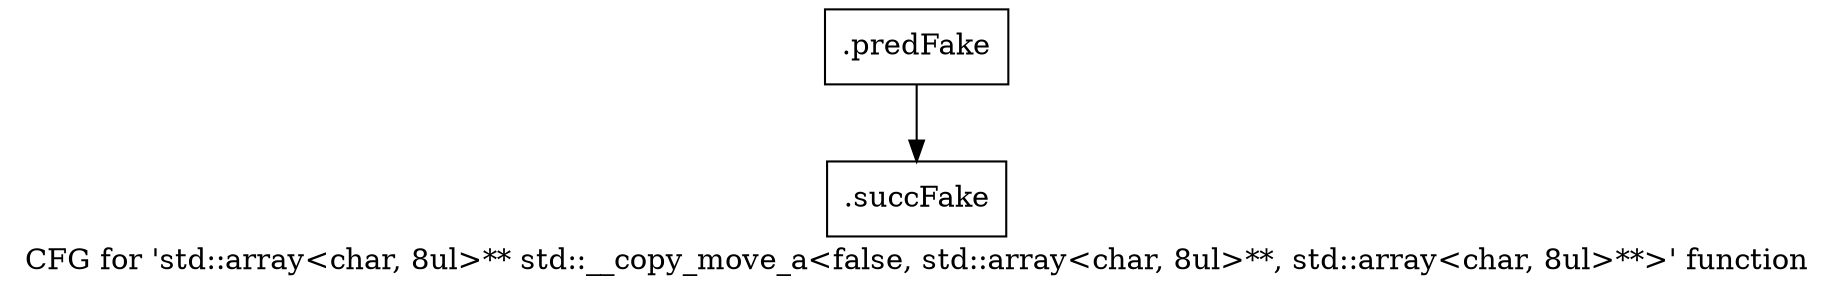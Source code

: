 digraph "CFG for 'std::array\<char, 8ul\>** std::__copy_move_a\<false, std::array\<char, 8ul\>**, std::array\<char, 8ul\>**\>' function" {
	label="CFG for 'std::array\<char, 8ul\>** std::__copy_move_a\<false, std::array\<char, 8ul\>**, std::array\<char, 8ul\>**\>' function";

	Node0x5bcb7d0 [shape=record,filename="",linenumber="",label="{.predFake}"];
	Node0x5bcb7d0 -> Node0x6134550[ callList="" memoryops="" filename="/mnt/xilinx/Vitis_HLS/2021.2/tps/lnx64/gcc-6.2.0/lib/gcc/x86_64-pc-linux-gnu/6.2.0/../../../../include/c++/6.2.0/bits/stl_algobase.h" execusionnum="0"];
	Node0x6134550 [shape=record,filename="/mnt/xilinx/Vitis_HLS/2021.2/tps/lnx64/gcc-6.2.0/lib/gcc/x86_64-pc-linux-gnu/6.2.0/../../../../include/c++/6.2.0/bits/stl_algobase.h",linenumber="385",label="{.succFake}"];
}
